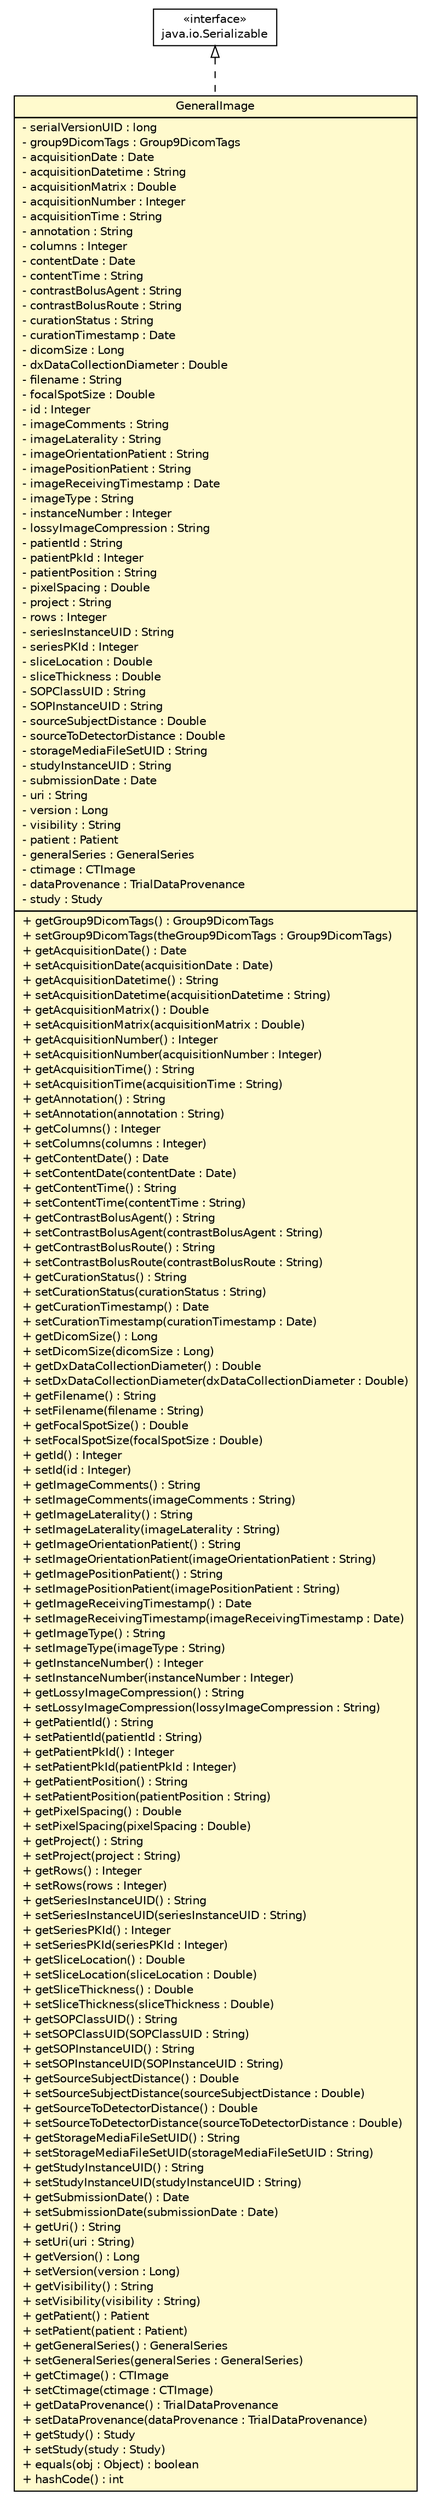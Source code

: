 #!/usr/local/bin/dot
#
# Class diagram 
# Generated by UmlGraph version 4.8 (http://www.spinellis.gr/sw/umlgraph)
#

digraph G {
	edge [fontname="Helvetica",fontsize=10,labelfontname="Helvetica",labelfontsize=10];
	node [fontname="Helvetica",fontsize=10,shape=plaintext];
	// gov.nih.nci.ncia.updateabledomain.GeneralImage
	c58797 [label=<<table border="0" cellborder="1" cellspacing="0" cellpadding="2" port="p" bgcolor="lemonChiffon" href="./GeneralImage.html">
		<tr><td><table border="0" cellspacing="0" cellpadding="1">
			<tr><td> GeneralImage </td></tr>
		</table></td></tr>
		<tr><td><table border="0" cellspacing="0" cellpadding="1">
			<tr><td align="left"> - serialVersionUID : long </td></tr>
			<tr><td align="left"> - group9DicomTags : Group9DicomTags </td></tr>
			<tr><td align="left"> - acquisitionDate : Date </td></tr>
			<tr><td align="left"> - acquisitionDatetime : String </td></tr>
			<tr><td align="left"> - acquisitionMatrix : Double </td></tr>
			<tr><td align="left"> - acquisitionNumber : Integer </td></tr>
			<tr><td align="left"> - acquisitionTime : String </td></tr>
			<tr><td align="left"> - annotation : String </td></tr>
			<tr><td align="left"> - columns : Integer </td></tr>
			<tr><td align="left"> - contentDate : Date </td></tr>
			<tr><td align="left"> - contentTime : String </td></tr>
			<tr><td align="left"> - contrastBolusAgent : String </td></tr>
			<tr><td align="left"> - contrastBolusRoute : String </td></tr>
			<tr><td align="left"> - curationStatus : String </td></tr>
			<tr><td align="left"> - curationTimestamp : Date </td></tr>
			<tr><td align="left"> - dicomSize : Long </td></tr>
			<tr><td align="left"> - dxDataCollectionDiameter : Double </td></tr>
			<tr><td align="left"> - filename : String </td></tr>
			<tr><td align="left"> - focalSpotSize : Double </td></tr>
			<tr><td align="left"> - id : Integer </td></tr>
			<tr><td align="left"> - imageComments : String </td></tr>
			<tr><td align="left"> - imageLaterality : String </td></tr>
			<tr><td align="left"> - imageOrientationPatient : String </td></tr>
			<tr><td align="left"> - imagePositionPatient : String </td></tr>
			<tr><td align="left"> - imageReceivingTimestamp : Date </td></tr>
			<tr><td align="left"> - imageType : String </td></tr>
			<tr><td align="left"> - instanceNumber : Integer </td></tr>
			<tr><td align="left"> - lossyImageCompression : String </td></tr>
			<tr><td align="left"> - patientId : String </td></tr>
			<tr><td align="left"> - patientPkId : Integer </td></tr>
			<tr><td align="left"> - patientPosition : String </td></tr>
			<tr><td align="left"> - pixelSpacing : Double </td></tr>
			<tr><td align="left"> - project : String </td></tr>
			<tr><td align="left"> - rows : Integer </td></tr>
			<tr><td align="left"> - seriesInstanceUID : String </td></tr>
			<tr><td align="left"> - seriesPKId : Integer </td></tr>
			<tr><td align="left"> - sliceLocation : Double </td></tr>
			<tr><td align="left"> - sliceThickness : Double </td></tr>
			<tr><td align="left"> - SOPClassUID : String </td></tr>
			<tr><td align="left"> - SOPInstanceUID : String </td></tr>
			<tr><td align="left"> - sourceSubjectDistance : Double </td></tr>
			<tr><td align="left"> - sourceToDetectorDistance : Double </td></tr>
			<tr><td align="left"> - storageMediaFileSetUID : String </td></tr>
			<tr><td align="left"> - studyInstanceUID : String </td></tr>
			<tr><td align="left"> - submissionDate : Date </td></tr>
			<tr><td align="left"> - uri : String </td></tr>
			<tr><td align="left"> - version : Long </td></tr>
			<tr><td align="left"> - visibility : String </td></tr>
			<tr><td align="left"> - patient : Patient </td></tr>
			<tr><td align="left"> - generalSeries : GeneralSeries </td></tr>
			<tr><td align="left"> - ctimage : CTImage </td></tr>
			<tr><td align="left"> - dataProvenance : TrialDataProvenance </td></tr>
			<tr><td align="left"> - study : Study </td></tr>
		</table></td></tr>
		<tr><td><table border="0" cellspacing="0" cellpadding="1">
			<tr><td align="left"> + getGroup9DicomTags() : Group9DicomTags </td></tr>
			<tr><td align="left"> + setGroup9DicomTags(theGroup9DicomTags : Group9DicomTags) </td></tr>
			<tr><td align="left"> + getAcquisitionDate() : Date </td></tr>
			<tr><td align="left"> + setAcquisitionDate(acquisitionDate : Date) </td></tr>
			<tr><td align="left"> + getAcquisitionDatetime() : String </td></tr>
			<tr><td align="left"> + setAcquisitionDatetime(acquisitionDatetime : String) </td></tr>
			<tr><td align="left"> + getAcquisitionMatrix() : Double </td></tr>
			<tr><td align="left"> + setAcquisitionMatrix(acquisitionMatrix : Double) </td></tr>
			<tr><td align="left"> + getAcquisitionNumber() : Integer </td></tr>
			<tr><td align="left"> + setAcquisitionNumber(acquisitionNumber : Integer) </td></tr>
			<tr><td align="left"> + getAcquisitionTime() : String </td></tr>
			<tr><td align="left"> + setAcquisitionTime(acquisitionTime : String) </td></tr>
			<tr><td align="left"> + getAnnotation() : String </td></tr>
			<tr><td align="left"> + setAnnotation(annotation : String) </td></tr>
			<tr><td align="left"> + getColumns() : Integer </td></tr>
			<tr><td align="left"> + setColumns(columns : Integer) </td></tr>
			<tr><td align="left"> + getContentDate() : Date </td></tr>
			<tr><td align="left"> + setContentDate(contentDate : Date) </td></tr>
			<tr><td align="left"> + getContentTime() : String </td></tr>
			<tr><td align="left"> + setContentTime(contentTime : String) </td></tr>
			<tr><td align="left"> + getContrastBolusAgent() : String </td></tr>
			<tr><td align="left"> + setContrastBolusAgent(contrastBolusAgent : String) </td></tr>
			<tr><td align="left"> + getContrastBolusRoute() : String </td></tr>
			<tr><td align="left"> + setContrastBolusRoute(contrastBolusRoute : String) </td></tr>
			<tr><td align="left"> + getCurationStatus() : String </td></tr>
			<tr><td align="left"> + setCurationStatus(curationStatus : String) </td></tr>
			<tr><td align="left"> + getCurationTimestamp() : Date </td></tr>
			<tr><td align="left"> + setCurationTimestamp(curationTimestamp : Date) </td></tr>
			<tr><td align="left"> + getDicomSize() : Long </td></tr>
			<tr><td align="left"> + setDicomSize(dicomSize : Long) </td></tr>
			<tr><td align="left"> + getDxDataCollectionDiameter() : Double </td></tr>
			<tr><td align="left"> + setDxDataCollectionDiameter(dxDataCollectionDiameter : Double) </td></tr>
			<tr><td align="left"> + getFilename() : String </td></tr>
			<tr><td align="left"> + setFilename(filename : String) </td></tr>
			<tr><td align="left"> + getFocalSpotSize() : Double </td></tr>
			<tr><td align="left"> + setFocalSpotSize(focalSpotSize : Double) </td></tr>
			<tr><td align="left"> + getId() : Integer </td></tr>
			<tr><td align="left"> + setId(id : Integer) </td></tr>
			<tr><td align="left"> + getImageComments() : String </td></tr>
			<tr><td align="left"> + setImageComments(imageComments : String) </td></tr>
			<tr><td align="left"> + getImageLaterality() : String </td></tr>
			<tr><td align="left"> + setImageLaterality(imageLaterality : String) </td></tr>
			<tr><td align="left"> + getImageOrientationPatient() : String </td></tr>
			<tr><td align="left"> + setImageOrientationPatient(imageOrientationPatient : String) </td></tr>
			<tr><td align="left"> + getImagePositionPatient() : String </td></tr>
			<tr><td align="left"> + setImagePositionPatient(imagePositionPatient : String) </td></tr>
			<tr><td align="left"> + getImageReceivingTimestamp() : Date </td></tr>
			<tr><td align="left"> + setImageReceivingTimestamp(imageReceivingTimestamp : Date) </td></tr>
			<tr><td align="left"> + getImageType() : String </td></tr>
			<tr><td align="left"> + setImageType(imageType : String) </td></tr>
			<tr><td align="left"> + getInstanceNumber() : Integer </td></tr>
			<tr><td align="left"> + setInstanceNumber(instanceNumber : Integer) </td></tr>
			<tr><td align="left"> + getLossyImageCompression() : String </td></tr>
			<tr><td align="left"> + setLossyImageCompression(lossyImageCompression : String) </td></tr>
			<tr><td align="left"> + getPatientId() : String </td></tr>
			<tr><td align="left"> + setPatientId(patientId : String) </td></tr>
			<tr><td align="left"> + getPatientPkId() : Integer </td></tr>
			<tr><td align="left"> + setPatientPkId(patientPkId : Integer) </td></tr>
			<tr><td align="left"> + getPatientPosition() : String </td></tr>
			<tr><td align="left"> + setPatientPosition(patientPosition : String) </td></tr>
			<tr><td align="left"> + getPixelSpacing() : Double </td></tr>
			<tr><td align="left"> + setPixelSpacing(pixelSpacing : Double) </td></tr>
			<tr><td align="left"> + getProject() : String </td></tr>
			<tr><td align="left"> + setProject(project : String) </td></tr>
			<tr><td align="left"> + getRows() : Integer </td></tr>
			<tr><td align="left"> + setRows(rows : Integer) </td></tr>
			<tr><td align="left"> + getSeriesInstanceUID() : String </td></tr>
			<tr><td align="left"> + setSeriesInstanceUID(seriesInstanceUID : String) </td></tr>
			<tr><td align="left"> + getSeriesPKId() : Integer </td></tr>
			<tr><td align="left"> + setSeriesPKId(seriesPKId : Integer) </td></tr>
			<tr><td align="left"> + getSliceLocation() : Double </td></tr>
			<tr><td align="left"> + setSliceLocation(sliceLocation : Double) </td></tr>
			<tr><td align="left"> + getSliceThickness() : Double </td></tr>
			<tr><td align="left"> + setSliceThickness(sliceThickness : Double) </td></tr>
			<tr><td align="left"> + getSOPClassUID() : String </td></tr>
			<tr><td align="left"> + setSOPClassUID(SOPClassUID : String) </td></tr>
			<tr><td align="left"> + getSOPInstanceUID() : String </td></tr>
			<tr><td align="left"> + setSOPInstanceUID(SOPInstanceUID : String) </td></tr>
			<tr><td align="left"> + getSourceSubjectDistance() : Double </td></tr>
			<tr><td align="left"> + setSourceSubjectDistance(sourceSubjectDistance : Double) </td></tr>
			<tr><td align="left"> + getSourceToDetectorDistance() : Double </td></tr>
			<tr><td align="left"> + setSourceToDetectorDistance(sourceToDetectorDistance : Double) </td></tr>
			<tr><td align="left"> + getStorageMediaFileSetUID() : String </td></tr>
			<tr><td align="left"> + setStorageMediaFileSetUID(storageMediaFileSetUID : String) </td></tr>
			<tr><td align="left"> + getStudyInstanceUID() : String </td></tr>
			<tr><td align="left"> + setStudyInstanceUID(studyInstanceUID : String) </td></tr>
			<tr><td align="left"> + getSubmissionDate() : Date </td></tr>
			<tr><td align="left"> + setSubmissionDate(submissionDate : Date) </td></tr>
			<tr><td align="left"> + getUri() : String </td></tr>
			<tr><td align="left"> + setUri(uri : String) </td></tr>
			<tr><td align="left"> + getVersion() : Long </td></tr>
			<tr><td align="left"> + setVersion(version : Long) </td></tr>
			<tr><td align="left"> + getVisibility() : String </td></tr>
			<tr><td align="left"> + setVisibility(visibility : String) </td></tr>
			<tr><td align="left"> + getPatient() : Patient </td></tr>
			<tr><td align="left"> + setPatient(patient : Patient) </td></tr>
			<tr><td align="left"> + getGeneralSeries() : GeneralSeries </td></tr>
			<tr><td align="left"> + setGeneralSeries(generalSeries : GeneralSeries) </td></tr>
			<tr><td align="left"> + getCtimage() : CTImage </td></tr>
			<tr><td align="left"> + setCtimage(ctimage : CTImage) </td></tr>
			<tr><td align="left"> + getDataProvenance() : TrialDataProvenance </td></tr>
			<tr><td align="left"> + setDataProvenance(dataProvenance : TrialDataProvenance) </td></tr>
			<tr><td align="left"> + getStudy() : Study </td></tr>
			<tr><td align="left"> + setStudy(study : Study) </td></tr>
			<tr><td align="left"> + equals(obj : Object) : boolean </td></tr>
			<tr><td align="left"> + hashCode() : int </td></tr>
		</table></td></tr>
		</table>>, fontname="Helvetica", fontcolor="black", fontsize=10.0];
	//gov.nih.nci.ncia.updateabledomain.GeneralImage implements java.io.Serializable
	c58844:p -> c58797:p [dir=back,arrowtail=empty,style=dashed];
	// java.io.Serializable
	c58844 [label=<<table border="0" cellborder="1" cellspacing="0" cellpadding="2" port="p" href="http://java.sun.com/j2se/1.4.2/docs/api/java/io/Serializable.html">
		<tr><td><table border="0" cellspacing="0" cellpadding="1">
			<tr><td> &laquo;interface&raquo; </td></tr>
			<tr><td> java.io.Serializable </td></tr>
		</table></td></tr>
		</table>>, fontname="Helvetica", fontcolor="black", fontsize=10.0];
}

